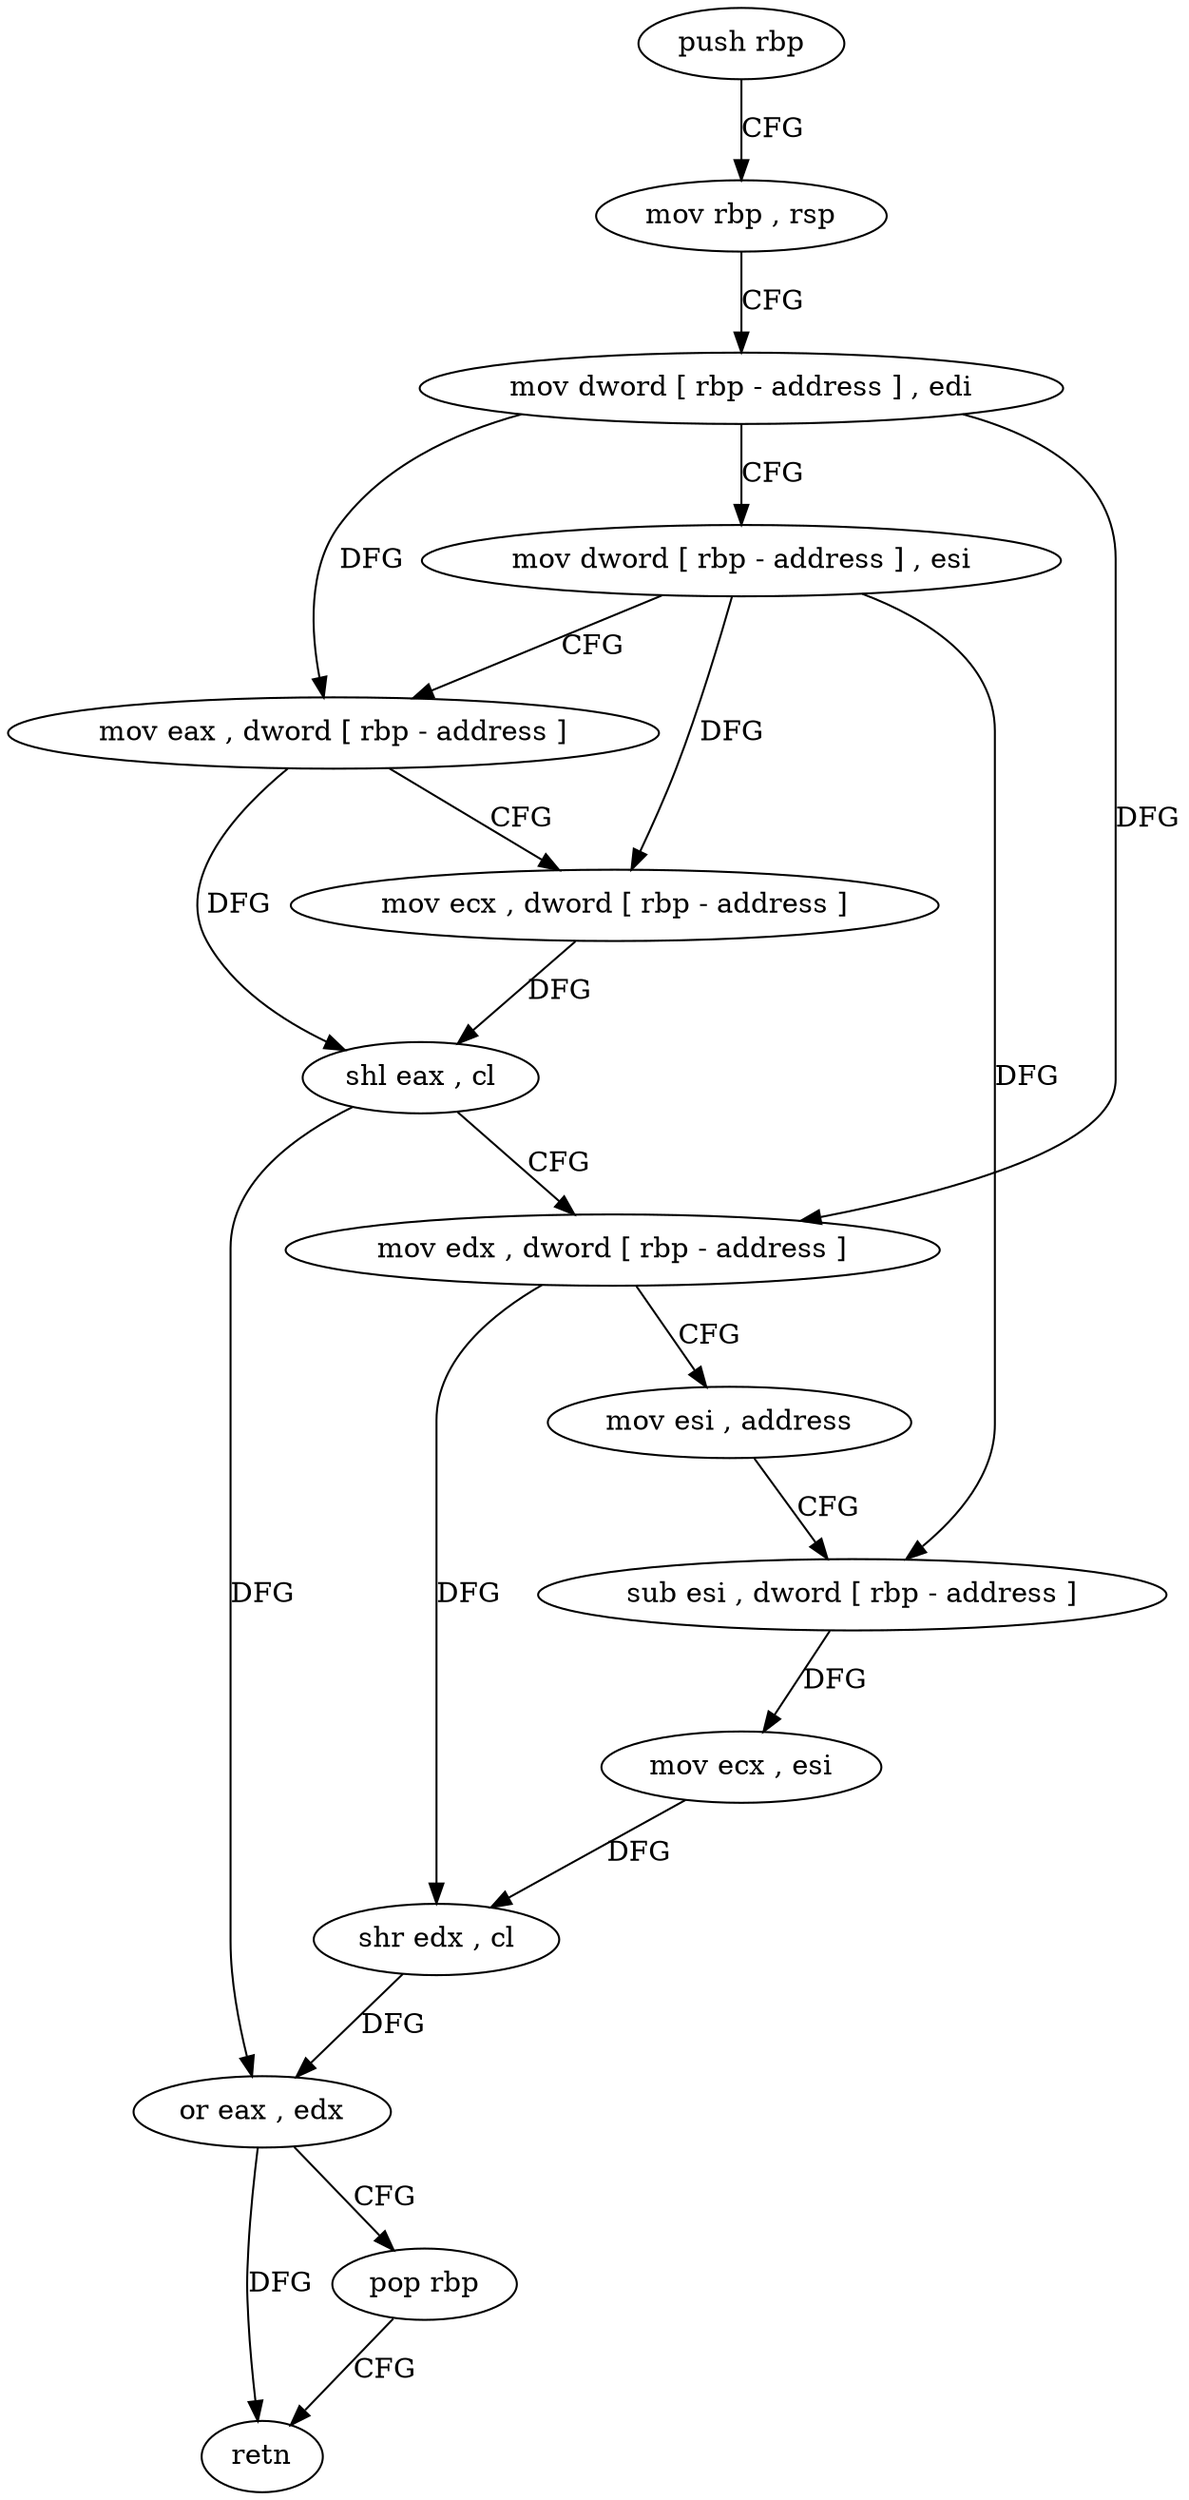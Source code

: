 digraph "func" {
"4277136" [label = "push rbp" ]
"4277137" [label = "mov rbp , rsp" ]
"4277140" [label = "mov dword [ rbp - address ] , edi" ]
"4277143" [label = "mov dword [ rbp - address ] , esi" ]
"4277146" [label = "mov eax , dword [ rbp - address ]" ]
"4277149" [label = "mov ecx , dword [ rbp - address ]" ]
"4277152" [label = "shl eax , cl" ]
"4277154" [label = "mov edx , dword [ rbp - address ]" ]
"4277157" [label = "mov esi , address" ]
"4277162" [label = "sub esi , dword [ rbp - address ]" ]
"4277165" [label = "mov ecx , esi" ]
"4277167" [label = "shr edx , cl" ]
"4277169" [label = "or eax , edx" ]
"4277171" [label = "pop rbp" ]
"4277172" [label = "retn" ]
"4277136" -> "4277137" [ label = "CFG" ]
"4277137" -> "4277140" [ label = "CFG" ]
"4277140" -> "4277143" [ label = "CFG" ]
"4277140" -> "4277146" [ label = "DFG" ]
"4277140" -> "4277154" [ label = "DFG" ]
"4277143" -> "4277146" [ label = "CFG" ]
"4277143" -> "4277149" [ label = "DFG" ]
"4277143" -> "4277162" [ label = "DFG" ]
"4277146" -> "4277149" [ label = "CFG" ]
"4277146" -> "4277152" [ label = "DFG" ]
"4277149" -> "4277152" [ label = "DFG" ]
"4277152" -> "4277154" [ label = "CFG" ]
"4277152" -> "4277169" [ label = "DFG" ]
"4277154" -> "4277157" [ label = "CFG" ]
"4277154" -> "4277167" [ label = "DFG" ]
"4277157" -> "4277162" [ label = "CFG" ]
"4277162" -> "4277165" [ label = "DFG" ]
"4277165" -> "4277167" [ label = "DFG" ]
"4277167" -> "4277169" [ label = "DFG" ]
"4277169" -> "4277171" [ label = "CFG" ]
"4277169" -> "4277172" [ label = "DFG" ]
"4277171" -> "4277172" [ label = "CFG" ]
}
